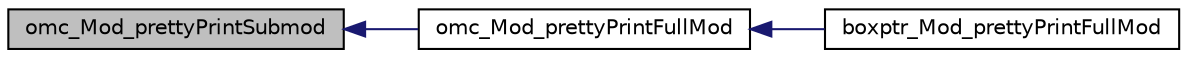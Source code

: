 digraph "omc_Mod_prettyPrintSubmod"
{
  edge [fontname="Helvetica",fontsize="10",labelfontname="Helvetica",labelfontsize="10"];
  node [fontname="Helvetica",fontsize="10",shape=record];
  rankdir="LR";
  Node5307 [label="omc_Mod_prettyPrintSubmod",height=0.2,width=0.4,color="black", fillcolor="grey75", style="filled", fontcolor="black"];
  Node5307 -> Node5308 [dir="back",color="midnightblue",fontsize="10",style="solid",fontname="Helvetica"];
  Node5308 [label="omc_Mod_prettyPrintFullMod",height=0.2,width=0.4,color="black", fillcolor="white", style="filled",URL="$d1/dd5/_mod_8c.html#aa5e87d776853f1d230983a1ae93af953"];
  Node5308 -> Node5309 [dir="back",color="midnightblue",fontsize="10",style="solid",fontname="Helvetica"];
  Node5309 [label="boxptr_Mod_prettyPrintFullMod",height=0.2,width=0.4,color="black", fillcolor="white", style="filled",URL="$d1/dd5/_mod_8c.html#a610eb4206d95c75d038607ffbb042bac"];
}
